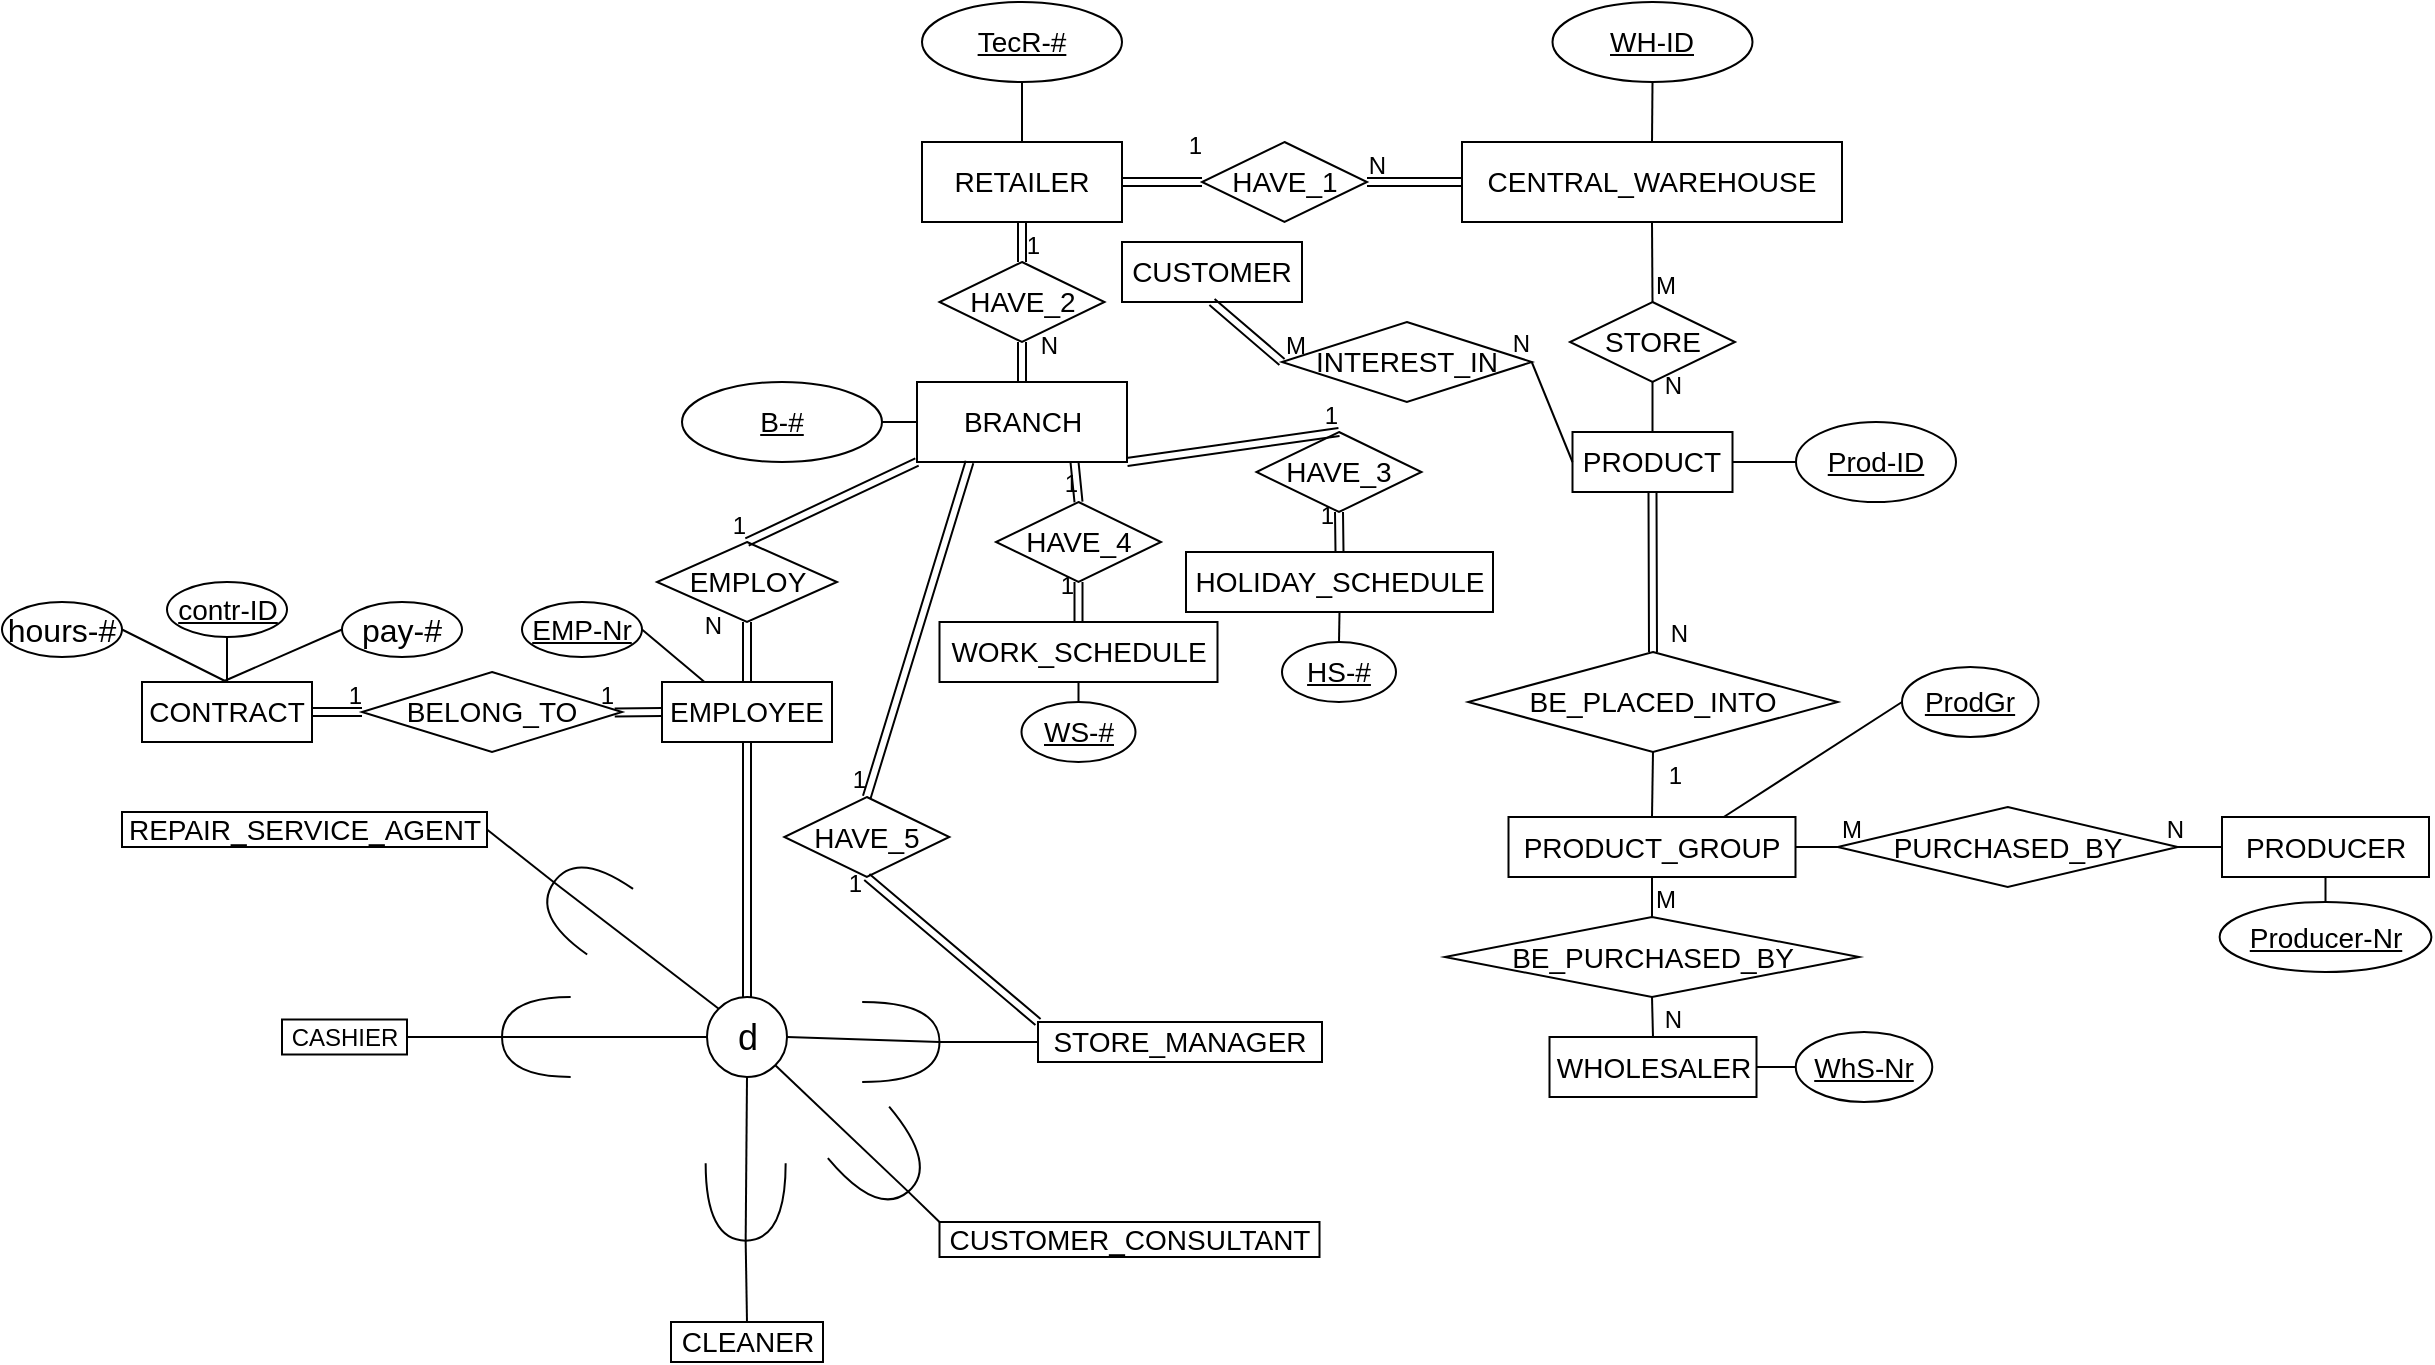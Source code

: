 <mxfile version="15.2.9" type="github">
  <diagram id="R2lEEEUBdFMjLlhIrx00" name="Page-1">
    <mxGraphModel dx="1527" dy="397" grid="1" gridSize="10" guides="1" tooltips="1" connect="1" arrows="1" fold="1" page="1" pageScale="1" pageWidth="850" pageHeight="1100" math="0" shadow="0" extFonts="Permanent Marker^https://fonts.googleapis.com/css?family=Permanent+Marker">
      <root>
        <mxCell id="0" />
        <mxCell id="1" parent="0" />
        <mxCell id="TMfExlqz-7Yg1qyMPJeV-1" value="&lt;font style=&quot;font-size: 14px&quot;&gt;RETAILER&lt;/font&gt;" style="whiteSpace=wrap;html=1;align=center;" vertex="1" parent="1">
          <mxGeometry x="140" y="90" width="100" height="40" as="geometry" />
        </mxCell>
        <mxCell id="TMfExlqz-7Yg1qyMPJeV-2" value="&lt;span style=&quot;font-size: 14px&quot;&gt;TecR-#&lt;/span&gt;" style="ellipse;whiteSpace=wrap;html=1;align=center;fontStyle=4;" vertex="1" parent="1">
          <mxGeometry x="140" y="20" width="100" height="40" as="geometry" />
        </mxCell>
        <mxCell id="TMfExlqz-7Yg1qyMPJeV-3" value="" style="endArrow=none;html=1;rounded=0;exitX=0.5;exitY=1;exitDx=0;exitDy=0;entryX=0.5;entryY=0;entryDx=0;entryDy=0;" edge="1" parent="1" source="TMfExlqz-7Yg1qyMPJeV-2" target="TMfExlqz-7Yg1qyMPJeV-1">
          <mxGeometry relative="1" as="geometry">
            <mxPoint x="155" y="290" as="sourcePoint" />
            <mxPoint x="315" y="290" as="targetPoint" />
          </mxGeometry>
        </mxCell>
        <mxCell id="TMfExlqz-7Yg1qyMPJeV-4" value="&lt;font style=&quot;font-size: 14px&quot;&gt;CENTRAL_WAREHOUSE&lt;/font&gt;" style="whiteSpace=wrap;html=1;align=center;" vertex="1" parent="1">
          <mxGeometry x="410" y="90" width="190" height="40" as="geometry" />
        </mxCell>
        <mxCell id="TMfExlqz-7Yg1qyMPJeV-5" value="&lt;span style=&quot;font-size: 14px&quot;&gt;WH-ID&lt;/span&gt;" style="ellipse;whiteSpace=wrap;html=1;align=center;fontStyle=4;" vertex="1" parent="1">
          <mxGeometry x="455.25" y="20" width="100" height="40" as="geometry" />
        </mxCell>
        <mxCell id="TMfExlqz-7Yg1qyMPJeV-6" value="" style="endArrow=none;html=1;rounded=0;exitX=0.5;exitY=1;exitDx=0;exitDy=0;entryX=0.5;entryY=0;entryDx=0;entryDy=0;" edge="1" parent="1" source="TMfExlqz-7Yg1qyMPJeV-5" target="TMfExlqz-7Yg1qyMPJeV-4">
          <mxGeometry relative="1" as="geometry">
            <mxPoint x="215.355" y="214.142" as="sourcePoint" />
            <mxPoint x="275" y="250" as="targetPoint" />
          </mxGeometry>
        </mxCell>
        <mxCell id="TMfExlqz-7Yg1qyMPJeV-7" value="&lt;font style=&quot;font-size: 14px&quot;&gt;BRANCH&lt;/font&gt;" style="whiteSpace=wrap;html=1;align=center;" vertex="1" parent="1">
          <mxGeometry x="137.5" y="210" width="105" height="40" as="geometry" />
        </mxCell>
        <mxCell id="TMfExlqz-7Yg1qyMPJeV-8" value="&lt;span style=&quot;font-size: 14px&quot;&gt;B-#&lt;/span&gt;" style="ellipse;whiteSpace=wrap;html=1;align=center;fontStyle=4;" vertex="1" parent="1">
          <mxGeometry x="20" y="210" width="100" height="40" as="geometry" />
        </mxCell>
        <mxCell id="TMfExlqz-7Yg1qyMPJeV-9" value="" style="endArrow=none;html=1;rounded=0;exitX=1;exitY=0.5;exitDx=0;exitDy=0;entryX=0;entryY=0.5;entryDx=0;entryDy=0;" edge="1" parent="1" source="TMfExlqz-7Yg1qyMPJeV-8" target="TMfExlqz-7Yg1qyMPJeV-7">
          <mxGeometry relative="1" as="geometry">
            <mxPoint x="-219.645" y="214.142" as="sourcePoint" />
            <mxPoint x="-160" y="250" as="targetPoint" />
          </mxGeometry>
        </mxCell>
        <mxCell id="TMfExlqz-7Yg1qyMPJeV-10" value="&lt;font style=&quot;font-size: 14px&quot;&gt;HAVE_2&lt;/font&gt;" style="shape=rhombus;perimeter=rhombusPerimeter;whiteSpace=wrap;html=1;align=center;" vertex="1" parent="1">
          <mxGeometry x="148.75" y="150" width="82.5" height="40" as="geometry" />
        </mxCell>
        <mxCell id="TMfExlqz-7Yg1qyMPJeV-11" value="&lt;font style=&quot;font-size: 14px&quot;&gt;HAVE_1&lt;/font&gt;" style="shape=rhombus;perimeter=rhombusPerimeter;whiteSpace=wrap;html=1;align=center;" vertex="1" parent="1">
          <mxGeometry x="280" y="90" width="82.5" height="40" as="geometry" />
        </mxCell>
        <mxCell id="TMfExlqz-7Yg1qyMPJeV-12" value="" style="shape=link;html=1;rounded=0;exitX=0.5;exitY=1;exitDx=0;exitDy=0;entryX=0.5;entryY=0;entryDx=0;entryDy=0;" edge="1" parent="1" source="TMfExlqz-7Yg1qyMPJeV-1" target="TMfExlqz-7Yg1qyMPJeV-10">
          <mxGeometry relative="1" as="geometry">
            <mxPoint x="300" y="360" as="sourcePoint" />
            <mxPoint x="460" y="360" as="targetPoint" />
          </mxGeometry>
        </mxCell>
        <mxCell id="TMfExlqz-7Yg1qyMPJeV-13" value="1" style="resizable=0;html=1;align=right;verticalAlign=bottom;" connectable="0" vertex="1" parent="TMfExlqz-7Yg1qyMPJeV-12">
          <mxGeometry x="1" relative="1" as="geometry">
            <mxPoint x="9" as="offset" />
          </mxGeometry>
        </mxCell>
        <mxCell id="TMfExlqz-7Yg1qyMPJeV-14" value="" style="shape=link;html=1;rounded=0;exitX=0.5;exitY=0;exitDx=0;exitDy=0;entryX=0.5;entryY=1;entryDx=0;entryDy=0;" edge="1" parent="1" source="TMfExlqz-7Yg1qyMPJeV-7" target="TMfExlqz-7Yg1qyMPJeV-10">
          <mxGeometry relative="1" as="geometry">
            <mxPoint x="300" y="360" as="sourcePoint" />
            <mxPoint x="460" y="360" as="targetPoint" />
          </mxGeometry>
        </mxCell>
        <mxCell id="TMfExlqz-7Yg1qyMPJeV-15" value="N" style="resizable=0;html=1;align=right;verticalAlign=bottom;" connectable="0" vertex="1" parent="TMfExlqz-7Yg1qyMPJeV-14">
          <mxGeometry x="1" relative="1" as="geometry">
            <mxPoint x="18" y="10" as="offset" />
          </mxGeometry>
        </mxCell>
        <mxCell id="TMfExlqz-7Yg1qyMPJeV-16" value="" style="shape=link;html=1;rounded=0;exitX=1;exitY=0.5;exitDx=0;exitDy=0;entryX=0;entryY=0.5;entryDx=0;entryDy=0;" edge="1" parent="1" source="TMfExlqz-7Yg1qyMPJeV-1" target="TMfExlqz-7Yg1qyMPJeV-11">
          <mxGeometry relative="1" as="geometry">
            <mxPoint x="200" y="140" as="sourcePoint" />
            <mxPoint x="162.5" y="180" as="targetPoint" />
          </mxGeometry>
        </mxCell>
        <mxCell id="TMfExlqz-7Yg1qyMPJeV-17" value="1" style="resizable=0;html=1;align=right;verticalAlign=bottom;" connectable="0" vertex="1" parent="TMfExlqz-7Yg1qyMPJeV-16">
          <mxGeometry x="1" relative="1" as="geometry">
            <mxPoint y="-10" as="offset" />
          </mxGeometry>
        </mxCell>
        <mxCell id="TMfExlqz-7Yg1qyMPJeV-18" value="" style="shape=link;html=1;rounded=0;exitX=0;exitY=0.5;exitDx=0;exitDy=0;entryX=1;entryY=0.5;entryDx=0;entryDy=0;" edge="1" parent="1" source="TMfExlqz-7Yg1qyMPJeV-4" target="TMfExlqz-7Yg1qyMPJeV-11">
          <mxGeometry relative="1" as="geometry">
            <mxPoint x="55" y="230" as="sourcePoint" />
            <mxPoint x="80" y="180" as="targetPoint" />
          </mxGeometry>
        </mxCell>
        <mxCell id="TMfExlqz-7Yg1qyMPJeV-19" value="N" style="resizable=0;html=1;align=right;verticalAlign=bottom;" connectable="0" vertex="1" parent="TMfExlqz-7Yg1qyMPJeV-18">
          <mxGeometry x="1" relative="1" as="geometry">
            <mxPoint x="10" as="offset" />
          </mxGeometry>
        </mxCell>
        <mxCell id="TMfExlqz-7Yg1qyMPJeV-20" value="&lt;font style=&quot;font-size: 14px&quot;&gt;PRODUCT&lt;/font&gt;" style="whiteSpace=wrap;html=1;align=center;" vertex="1" parent="1">
          <mxGeometry x="465.25" y="235" width="80" height="30" as="geometry" />
        </mxCell>
        <mxCell id="TMfExlqz-7Yg1qyMPJeV-23" value="&lt;font style=&quot;font-size: 14px&quot;&gt;STORE&lt;/font&gt;" style="shape=rhombus;perimeter=rhombusPerimeter;whiteSpace=wrap;html=1;align=center;" vertex="1" parent="1">
          <mxGeometry x="464" y="170" width="82.5" height="40" as="geometry" />
        </mxCell>
        <mxCell id="TMfExlqz-7Yg1qyMPJeV-24" value="" style="endArrow=none;html=1;rounded=0;entryX=0.5;entryY=1;entryDx=0;entryDy=0;exitX=0.5;exitY=0;exitDx=0;exitDy=0;" edge="1" parent="1" source="TMfExlqz-7Yg1qyMPJeV-23" target="TMfExlqz-7Yg1qyMPJeV-4">
          <mxGeometry relative="1" as="geometry">
            <mxPoint x="350" y="220" as="sourcePoint" />
            <mxPoint x="510" y="220" as="targetPoint" />
          </mxGeometry>
        </mxCell>
        <mxCell id="TMfExlqz-7Yg1qyMPJeV-25" value="M" style="resizable=0;html=1;align=left;verticalAlign=bottom;" connectable="0" vertex="1" parent="TMfExlqz-7Yg1qyMPJeV-24">
          <mxGeometry x="-1" relative="1" as="geometry" />
        </mxCell>
        <mxCell id="TMfExlqz-7Yg1qyMPJeV-27" value="" style="endArrow=none;html=1;rounded=0;entryX=0.5;entryY=1;entryDx=0;entryDy=0;exitX=0.5;exitY=0;exitDx=0;exitDy=0;" edge="1" parent="1" source="TMfExlqz-7Yg1qyMPJeV-20" target="TMfExlqz-7Yg1qyMPJeV-23">
          <mxGeometry relative="1" as="geometry">
            <mxPoint x="350" y="245" as="sourcePoint" />
            <mxPoint x="510" y="245" as="targetPoint" />
          </mxGeometry>
        </mxCell>
        <mxCell id="TMfExlqz-7Yg1qyMPJeV-28" value="N" style="resizable=0;html=1;align=right;verticalAlign=bottom;" connectable="0" vertex="1" parent="TMfExlqz-7Yg1qyMPJeV-27">
          <mxGeometry x="1" relative="1" as="geometry">
            <mxPoint x="15" y="10" as="offset" />
          </mxGeometry>
        </mxCell>
        <mxCell id="TMfExlqz-7Yg1qyMPJeV-29" value="&lt;span style=&quot;font-size: 14px&quot;&gt;Prod-ID&lt;/span&gt;" style="ellipse;whiteSpace=wrap;html=1;align=center;fontStyle=4;" vertex="1" parent="1">
          <mxGeometry x="577" y="230" width="80" height="40" as="geometry" />
        </mxCell>
        <mxCell id="TMfExlqz-7Yg1qyMPJeV-30" value="" style="endArrow=none;html=1;rounded=0;exitX=0;exitY=0.5;exitDx=0;exitDy=0;entryX=1;entryY=0.5;entryDx=0;entryDy=0;" edge="1" parent="1" source="TMfExlqz-7Yg1qyMPJeV-29" target="TMfExlqz-7Yg1qyMPJeV-20">
          <mxGeometry relative="1" as="geometry">
            <mxPoint x="330.105" y="419.142" as="sourcePoint" />
            <mxPoint x="619.75" y="295" as="targetPoint" />
          </mxGeometry>
        </mxCell>
        <mxCell id="TMfExlqz-7Yg1qyMPJeV-31" value="&lt;font style=&quot;font-size: 14px&quot;&gt;BE_PLACED_INTO&lt;/font&gt;" style="shape=rhombus;perimeter=rhombusPerimeter;whiteSpace=wrap;html=1;align=center;" vertex="1" parent="1">
          <mxGeometry x="413.12" y="345" width="184.75" height="50" as="geometry" />
        </mxCell>
        <mxCell id="TMfExlqz-7Yg1qyMPJeV-32" value="&lt;font style=&quot;font-size: 14px&quot;&gt;PRODUCT_GROUP&lt;/font&gt;" style="whiteSpace=wrap;html=1;align=center;" vertex="1" parent="1">
          <mxGeometry x="433.25" y="427.5" width="143.5" height="30" as="geometry" />
        </mxCell>
        <mxCell id="TMfExlqz-7Yg1qyMPJeV-34" value="&lt;span style=&quot;font-size: 14px&quot;&gt;ProdGr&lt;/span&gt;" style="ellipse;whiteSpace=wrap;html=1;align=center;fontStyle=4;" vertex="1" parent="1">
          <mxGeometry x="630" y="352.5" width="68.25" height="35" as="geometry" />
        </mxCell>
        <mxCell id="TMfExlqz-7Yg1qyMPJeV-35" value="" style="endArrow=none;html=1;rounded=0;exitX=0;exitY=0.5;exitDx=0;exitDy=0;entryX=0.75;entryY=0;entryDx=0;entryDy=0;" edge="1" parent="1" source="TMfExlqz-7Yg1qyMPJeV-34" target="TMfExlqz-7Yg1qyMPJeV-32">
          <mxGeometry relative="1" as="geometry">
            <mxPoint x="355.855" y="611.642" as="sourcePoint" />
            <mxPoint x="571" y="442.5" as="targetPoint" />
          </mxGeometry>
        </mxCell>
        <mxCell id="TMfExlqz-7Yg1qyMPJeV-38" value="" style="shape=link;html=1;rounded=0;exitX=0.5;exitY=1;exitDx=0;exitDy=0;entryX=0.5;entryY=0;entryDx=0;entryDy=0;" edge="1" parent="1" source="TMfExlqz-7Yg1qyMPJeV-20" target="TMfExlqz-7Yg1qyMPJeV-31">
          <mxGeometry relative="1" as="geometry">
            <mxPoint x="200" y="220" as="sourcePoint" />
            <mxPoint x="200" y="200" as="targetPoint" />
          </mxGeometry>
        </mxCell>
        <mxCell id="TMfExlqz-7Yg1qyMPJeV-39" value="N" style="resizable=0;html=1;align=right;verticalAlign=bottom;" connectable="0" vertex="1" parent="TMfExlqz-7Yg1qyMPJeV-38">
          <mxGeometry x="1" relative="1" as="geometry">
            <mxPoint x="18" as="offset" />
          </mxGeometry>
        </mxCell>
        <mxCell id="TMfExlqz-7Yg1qyMPJeV-40" value="" style="endArrow=none;html=1;rounded=0;exitX=0.5;exitY=0;exitDx=0;exitDy=0;entryX=0.5;entryY=1;entryDx=0;entryDy=0;" edge="1" parent="1" source="TMfExlqz-7Yg1qyMPJeV-32" target="TMfExlqz-7Yg1qyMPJeV-31">
          <mxGeometry relative="1" as="geometry">
            <mxPoint x="344" y="327.5" as="sourcePoint" />
            <mxPoint x="504.0" y="327.5" as="targetPoint" />
          </mxGeometry>
        </mxCell>
        <mxCell id="TMfExlqz-7Yg1qyMPJeV-41" value="1" style="resizable=0;html=1;align=right;verticalAlign=bottom;" connectable="0" vertex="1" parent="TMfExlqz-7Yg1qyMPJeV-40">
          <mxGeometry x="1" relative="1" as="geometry">
            <mxPoint x="15" y="20" as="offset" />
          </mxGeometry>
        </mxCell>
        <mxCell id="TMfExlqz-7Yg1qyMPJeV-42" value="&lt;span style=&quot;font-size: 14px&quot;&gt;WHOLESALER&lt;/span&gt;" style="whiteSpace=wrap;html=1;align=center;" vertex="1" parent="1">
          <mxGeometry x="453.75" y="537.5" width="103.5" height="30" as="geometry" />
        </mxCell>
        <mxCell id="TMfExlqz-7Yg1qyMPJeV-43" value="&lt;span style=&quot;font-size: 14px&quot;&gt;PRODUCER&lt;/span&gt;" style="whiteSpace=wrap;html=1;align=center;" vertex="1" parent="1">
          <mxGeometry x="790" y="427.5" width="103.5" height="30" as="geometry" />
        </mxCell>
        <mxCell id="TMfExlqz-7Yg1qyMPJeV-45" value="&lt;font style=&quot;font-size: 14px&quot;&gt;BE_PURCHASED_BY&lt;/font&gt;" style="shape=rhombus;perimeter=rhombusPerimeter;whiteSpace=wrap;html=1;align=center;" vertex="1" parent="1">
          <mxGeometry x="401.5" y="477.5" width="207" height="40" as="geometry" />
        </mxCell>
        <mxCell id="TMfExlqz-7Yg1qyMPJeV-46" value="" style="endArrow=none;html=1;rounded=0;entryX=0.5;entryY=1;entryDx=0;entryDy=0;exitX=0.5;exitY=0;exitDx=0;exitDy=0;" edge="1" parent="1" source="TMfExlqz-7Yg1qyMPJeV-45" target="TMfExlqz-7Yg1qyMPJeV-32">
          <mxGeometry relative="1" as="geometry">
            <mxPoint x="499.5" y="477.5" as="sourcePoint" />
            <mxPoint x="604" y="467.5" as="targetPoint" />
          </mxGeometry>
        </mxCell>
        <mxCell id="TMfExlqz-7Yg1qyMPJeV-47" value="M" style="resizable=0;html=1;align=left;verticalAlign=bottom;" connectable="0" vertex="1" parent="TMfExlqz-7Yg1qyMPJeV-46">
          <mxGeometry x="-1" relative="1" as="geometry" />
        </mxCell>
        <mxCell id="TMfExlqz-7Yg1qyMPJeV-48" value="" style="endArrow=none;html=1;rounded=0;entryX=0.5;entryY=1;entryDx=0;entryDy=0;exitX=0.5;exitY=0;exitDx=0;exitDy=0;" edge="1" parent="1" source="TMfExlqz-7Yg1qyMPJeV-42" target="TMfExlqz-7Yg1qyMPJeV-45">
          <mxGeometry relative="1" as="geometry">
            <mxPoint x="604.25" y="547.5" as="sourcePoint" />
            <mxPoint x="499.5" y="517.5" as="targetPoint" />
          </mxGeometry>
        </mxCell>
        <mxCell id="TMfExlqz-7Yg1qyMPJeV-49" value="N" style="resizable=0;html=1;align=right;verticalAlign=bottom;" connectable="0" vertex="1" parent="TMfExlqz-7Yg1qyMPJeV-48">
          <mxGeometry x="1" relative="1" as="geometry">
            <mxPoint x="15" y="20" as="offset" />
          </mxGeometry>
        </mxCell>
        <mxCell id="TMfExlqz-7Yg1qyMPJeV-50" value="" style="endArrow=none;html=1;rounded=0;entryX=1;entryY=0.5;entryDx=0;entryDy=0;exitX=0;exitY=0.5;exitDx=0;exitDy=0;" edge="1" parent="1" source="TMfExlqz-7Yg1qyMPJeV-131" target="TMfExlqz-7Yg1qyMPJeV-32">
          <mxGeometry relative="1" as="geometry">
            <mxPoint x="884.69" y="457.5" as="sourcePoint" />
            <mxPoint x="905.62" y="352.5" as="targetPoint" />
          </mxGeometry>
        </mxCell>
        <mxCell id="TMfExlqz-7Yg1qyMPJeV-51" value="M" style="resizable=0;html=1;align=left;verticalAlign=bottom;" connectable="0" vertex="1" parent="TMfExlqz-7Yg1qyMPJeV-50">
          <mxGeometry x="-1" relative="1" as="geometry" />
        </mxCell>
        <mxCell id="TMfExlqz-7Yg1qyMPJeV-52" value="" style="endArrow=none;html=1;rounded=0;entryX=1;entryY=0.5;entryDx=0;entryDy=0;exitX=0;exitY=0.5;exitDx=0;exitDy=0;" edge="1" parent="1" source="TMfExlqz-7Yg1qyMPJeV-43" target="TMfExlqz-7Yg1qyMPJeV-131">
          <mxGeometry relative="1" as="geometry">
            <mxPoint x="953.94" y="445" as="sourcePoint" />
            <mxPoint x="924.69" y="445" as="targetPoint" />
          </mxGeometry>
        </mxCell>
        <mxCell id="TMfExlqz-7Yg1qyMPJeV-53" value="N" style="resizable=0;html=1;align=right;verticalAlign=bottom;" connectable="0" vertex="1" parent="TMfExlqz-7Yg1qyMPJeV-52">
          <mxGeometry x="1" relative="1" as="geometry">
            <mxPoint x="3" as="offset" />
          </mxGeometry>
        </mxCell>
        <mxCell id="TMfExlqz-7Yg1qyMPJeV-54" value="&lt;span style=&quot;font-size: 14px&quot;&gt;WhS-Nr&lt;/span&gt;" style="ellipse;whiteSpace=wrap;html=1;align=center;fontStyle=4;" vertex="1" parent="1">
          <mxGeometry x="576.88" y="535" width="68.25" height="35" as="geometry" />
        </mxCell>
        <mxCell id="TMfExlqz-7Yg1qyMPJeV-55" value="" style="endArrow=none;html=1;rounded=0;exitX=0;exitY=0.5;exitDx=0;exitDy=0;entryX=1;entryY=0.5;entryDx=0;entryDy=0;" edge="1" parent="1" source="TMfExlqz-7Yg1qyMPJeV-54" target="TMfExlqz-7Yg1qyMPJeV-42">
          <mxGeometry relative="1" as="geometry">
            <mxPoint x="349.855" y="724.142" as="sourcePoint" />
            <mxPoint x="565.13" y="555" as="targetPoint" />
          </mxGeometry>
        </mxCell>
        <mxCell id="TMfExlqz-7Yg1qyMPJeV-56" value="&lt;span style=&quot;font-size: 14px&quot;&gt;Producer-Nr&lt;/span&gt;" style="ellipse;whiteSpace=wrap;html=1;align=center;fontStyle=4;" vertex="1" parent="1">
          <mxGeometry x="788.82" y="470" width="105.87" height="35" as="geometry" />
        </mxCell>
        <mxCell id="TMfExlqz-7Yg1qyMPJeV-57" value="" style="endArrow=none;html=1;rounded=0;exitX=0.5;exitY=0;exitDx=0;exitDy=0;entryX=0.5;entryY=1;entryDx=0;entryDy=0;" edge="1" parent="1" source="TMfExlqz-7Yg1qyMPJeV-56" target="TMfExlqz-7Yg1qyMPJeV-43">
          <mxGeometry relative="1" as="geometry">
            <mxPoint x="563.545" y="684.142" as="sourcePoint" />
            <mxPoint x="778.82" y="515" as="targetPoint" />
          </mxGeometry>
        </mxCell>
        <mxCell id="TMfExlqz-7Yg1qyMPJeV-58" value="&lt;font style=&quot;font-size: 14px&quot;&gt;CUSTOMER&lt;/font&gt;" style="whiteSpace=wrap;html=1;align=center;" vertex="1" parent="1">
          <mxGeometry x="240" y="140" width="90" height="30" as="geometry" />
        </mxCell>
        <mxCell id="TMfExlqz-7Yg1qyMPJeV-59" value="&lt;font style=&quot;font-size: 14px&quot;&gt;INTEREST_IN&lt;/font&gt;" style="shape=rhombus;perimeter=rhombusPerimeter;whiteSpace=wrap;html=1;align=center;" vertex="1" parent="1">
          <mxGeometry x="320" y="180" width="124.87" height="40" as="geometry" />
        </mxCell>
        <mxCell id="TMfExlqz-7Yg1qyMPJeV-60" value="" style="shape=link;html=1;rounded=0;entryX=0.5;entryY=1;entryDx=0;entryDy=0;exitX=0;exitY=0.5;exitDx=0;exitDy=0;" edge="1" parent="1" source="TMfExlqz-7Yg1qyMPJeV-59" target="TMfExlqz-7Yg1qyMPJeV-58">
          <mxGeometry relative="1" as="geometry">
            <mxPoint x="310" y="335" as="sourcePoint" />
            <mxPoint x="470" y="335" as="targetPoint" />
          </mxGeometry>
        </mxCell>
        <mxCell id="TMfExlqz-7Yg1qyMPJeV-61" value="M" style="resizable=0;html=1;align=left;verticalAlign=bottom;" connectable="0" vertex="1" parent="TMfExlqz-7Yg1qyMPJeV-60">
          <mxGeometry x="-1" relative="1" as="geometry" />
        </mxCell>
        <mxCell id="TMfExlqz-7Yg1qyMPJeV-63" value="" style="endArrow=none;html=1;rounded=0;entryX=1;entryY=0.5;entryDx=0;entryDy=0;exitX=0;exitY=0.5;exitDx=0;exitDy=0;" edge="1" parent="1" source="TMfExlqz-7Yg1qyMPJeV-20" target="TMfExlqz-7Yg1qyMPJeV-59">
          <mxGeometry relative="1" as="geometry">
            <mxPoint x="490" y="255" as="sourcePoint" />
            <mxPoint x="650" y="255" as="targetPoint" />
          </mxGeometry>
        </mxCell>
        <mxCell id="TMfExlqz-7Yg1qyMPJeV-64" value="N" style="resizable=0;html=1;align=right;verticalAlign=bottom;" connectable="0" vertex="1" parent="TMfExlqz-7Yg1qyMPJeV-63">
          <mxGeometry x="1" relative="1" as="geometry" />
        </mxCell>
        <mxCell id="TMfExlqz-7Yg1qyMPJeV-65" value="&lt;font style=&quot;font-size: 14px&quot;&gt;EMPLOY&lt;/font&gt;" style="shape=rhombus;perimeter=rhombusPerimeter;whiteSpace=wrap;html=1;align=center;" vertex="1" parent="1">
          <mxGeometry x="7.5" y="290" width="90" height="40" as="geometry" />
        </mxCell>
        <mxCell id="TMfExlqz-7Yg1qyMPJeV-66" value="&lt;font style=&quot;font-size: 14px&quot;&gt;EMPLOYEE&lt;/font&gt;" style="whiteSpace=wrap;html=1;align=center;" vertex="1" parent="1">
          <mxGeometry x="10" y="360" width="85" height="30" as="geometry" />
        </mxCell>
        <mxCell id="TMfExlqz-7Yg1qyMPJeV-67" value="" style="shape=link;html=1;rounded=0;exitX=0;exitY=1;exitDx=0;exitDy=0;entryX=0.5;entryY=0;entryDx=0;entryDy=0;" edge="1" parent="1" source="TMfExlqz-7Yg1qyMPJeV-7" target="TMfExlqz-7Yg1qyMPJeV-65">
          <mxGeometry relative="1" as="geometry">
            <mxPoint x="160" y="290" as="sourcePoint" />
            <mxPoint x="320" y="290" as="targetPoint" />
          </mxGeometry>
        </mxCell>
        <mxCell id="TMfExlqz-7Yg1qyMPJeV-68" value="1" style="resizable=0;html=1;align=right;verticalAlign=bottom;" connectable="0" vertex="1" parent="TMfExlqz-7Yg1qyMPJeV-67">
          <mxGeometry x="1" relative="1" as="geometry" />
        </mxCell>
        <mxCell id="TMfExlqz-7Yg1qyMPJeV-69" value="" style="shape=link;html=1;rounded=0;exitX=0.5;exitY=0;exitDx=0;exitDy=0;entryX=0.5;entryY=1;entryDx=0;entryDy=0;" edge="1" parent="1" source="TMfExlqz-7Yg1qyMPJeV-66" target="TMfExlqz-7Yg1qyMPJeV-65">
          <mxGeometry relative="1" as="geometry">
            <mxPoint x="120" y="320" as="sourcePoint" />
            <mxPoint x="280" y="320" as="targetPoint" />
          </mxGeometry>
        </mxCell>
        <mxCell id="TMfExlqz-7Yg1qyMPJeV-70" value="N" style="resizable=0;html=1;align=right;verticalAlign=bottom;" connectable="0" vertex="1" parent="TMfExlqz-7Yg1qyMPJeV-69">
          <mxGeometry x="1" relative="1" as="geometry">
            <mxPoint x="-12" y="10" as="offset" />
          </mxGeometry>
        </mxCell>
        <mxCell id="TMfExlqz-7Yg1qyMPJeV-71" value="&lt;span style=&quot;font-size: 14px&quot;&gt;EMP-Nr&lt;/span&gt;" style="ellipse;whiteSpace=wrap;html=1;align=center;fontStyle=4;" vertex="1" parent="1">
          <mxGeometry x="-60" y="320" width="60" height="27.5" as="geometry" />
        </mxCell>
        <mxCell id="TMfExlqz-7Yg1qyMPJeV-72" value="" style="endArrow=none;html=1;rounded=0;exitX=1;exitY=0.5;exitDx=0;exitDy=0;entryX=0.25;entryY=0;entryDx=0;entryDy=0;" edge="1" parent="1" source="TMfExlqz-7Yg1qyMPJeV-71" target="TMfExlqz-7Yg1qyMPJeV-66">
          <mxGeometry relative="1" as="geometry">
            <mxPoint x="-359.645" y="354.142" as="sourcePoint" />
            <mxPoint x="-2.5" y="370" as="targetPoint" />
          </mxGeometry>
        </mxCell>
        <mxCell id="TMfExlqz-7Yg1qyMPJeV-73" value="&lt;span style=&quot;font-size: 14px&quot;&gt;BELONG_TO&lt;/span&gt;" style="shape=rhombus;perimeter=rhombusPerimeter;whiteSpace=wrap;html=1;align=center;" vertex="1" parent="1">
          <mxGeometry x="-140" y="355" width="130" height="40" as="geometry" />
        </mxCell>
        <mxCell id="TMfExlqz-7Yg1qyMPJeV-74" value="" style="shape=link;html=1;rounded=0;exitX=0;exitY=0.5;exitDx=0;exitDy=0;entryX=0.972;entryY=0.507;entryDx=0;entryDy=0;entryPerimeter=0;" edge="1" parent="1" source="TMfExlqz-7Yg1qyMPJeV-66" target="TMfExlqz-7Yg1qyMPJeV-73">
          <mxGeometry relative="1" as="geometry">
            <mxPoint x="-20" y="420" as="sourcePoint" />
            <mxPoint x="140" y="420" as="targetPoint" />
          </mxGeometry>
        </mxCell>
        <mxCell id="TMfExlqz-7Yg1qyMPJeV-75" value="1" style="resizable=0;html=1;align=right;verticalAlign=bottom;" connectable="0" vertex="1" parent="TMfExlqz-7Yg1qyMPJeV-74">
          <mxGeometry x="1" relative="1" as="geometry" />
        </mxCell>
        <mxCell id="TMfExlqz-7Yg1qyMPJeV-76" value="&lt;font style=&quot;font-size: 14px&quot;&gt;CONTRACT&lt;/font&gt;" style="whiteSpace=wrap;html=1;align=center;" vertex="1" parent="1">
          <mxGeometry x="-250" y="360" width="85" height="30" as="geometry" />
        </mxCell>
        <mxCell id="TMfExlqz-7Yg1qyMPJeV-78" value="" style="shape=link;html=1;rounded=0;exitX=1;exitY=0.5;exitDx=0;exitDy=0;entryX=0;entryY=0.5;entryDx=0;entryDy=0;" edge="1" parent="1" source="TMfExlqz-7Yg1qyMPJeV-76" target="TMfExlqz-7Yg1qyMPJeV-73">
          <mxGeometry relative="1" as="geometry">
            <mxPoint x="20" y="385" as="sourcePoint" />
            <mxPoint x="-3.64" y="385.28" as="targetPoint" />
          </mxGeometry>
        </mxCell>
        <mxCell id="TMfExlqz-7Yg1qyMPJeV-79" value="1" style="resizable=0;html=1;align=right;verticalAlign=bottom;" connectable="0" vertex="1" parent="TMfExlqz-7Yg1qyMPJeV-78">
          <mxGeometry x="1" relative="1" as="geometry" />
        </mxCell>
        <mxCell id="TMfExlqz-7Yg1qyMPJeV-80" value="&lt;span style=&quot;font-size: 14px&quot;&gt;contr-ID&lt;/span&gt;" style="ellipse;whiteSpace=wrap;html=1;align=center;fontStyle=4;" vertex="1" parent="1">
          <mxGeometry x="-237.5" y="310" width="60" height="27.5" as="geometry" />
        </mxCell>
        <mxCell id="TMfExlqz-7Yg1qyMPJeV-81" value="" style="endArrow=none;html=1;rounded=0;exitX=0.5;exitY=1;exitDx=0;exitDy=0;entryX=0.5;entryY=0;entryDx=0;entryDy=0;" edge="1" parent="1" source="TMfExlqz-7Yg1qyMPJeV-80" target="TMfExlqz-7Yg1qyMPJeV-76">
          <mxGeometry relative="1" as="geometry">
            <mxPoint x="-619.645" y="344.142" as="sourcePoint" />
            <mxPoint x="-228.75" y="350" as="targetPoint" />
          </mxGeometry>
        </mxCell>
        <mxCell id="TMfExlqz-7Yg1qyMPJeV-83" value="" style="endArrow=none;html=1;rounded=0;entryX=0.5;entryY=0;entryDx=0;entryDy=0;exitX=1;exitY=0.5;exitDx=0;exitDy=0;" edge="1" parent="1" source="TMfExlqz-7Yg1qyMPJeV-84" target="TMfExlqz-7Yg1qyMPJeV-76">
          <mxGeometry relative="1" as="geometry">
            <mxPoint x="-250" y="330" as="sourcePoint" />
            <mxPoint x="-267.5" y="355" as="targetPoint" />
          </mxGeometry>
        </mxCell>
        <mxCell id="TMfExlqz-7Yg1qyMPJeV-84" value="&lt;font size=&quot;3&quot;&gt;hours-#&lt;/font&gt;" style="ellipse;whiteSpace=wrap;html=1;align=center;" vertex="1" parent="1">
          <mxGeometry x="-320" y="320" width="60" height="27.5" as="geometry" />
        </mxCell>
        <mxCell id="TMfExlqz-7Yg1qyMPJeV-85" value="" style="endArrow=none;html=1;rounded=0;exitX=0;exitY=0.5;exitDx=0;exitDy=0;" edge="1" parent="1" source="TMfExlqz-7Yg1qyMPJeV-86">
          <mxGeometry relative="1" as="geometry">
            <mxPoint x="-137.5" y="332.5" as="sourcePoint" />
            <mxPoint x="-210" y="360" as="targetPoint" />
          </mxGeometry>
        </mxCell>
        <mxCell id="TMfExlqz-7Yg1qyMPJeV-86" value="&lt;font size=&quot;3&quot;&gt;pay-#&lt;/font&gt;" style="ellipse;whiteSpace=wrap;html=1;align=center;" vertex="1" parent="1">
          <mxGeometry x="-150" y="320" width="60" height="27.5" as="geometry" />
        </mxCell>
        <mxCell id="TMfExlqz-7Yg1qyMPJeV-87" value="&lt;font style=&quot;font-size: 14px&quot;&gt;HAVE_3&lt;/font&gt;" style="shape=rhombus;perimeter=rhombusPerimeter;whiteSpace=wrap;html=1;align=center;" vertex="1" parent="1">
          <mxGeometry x="307.25" y="235" width="82.5" height="40" as="geometry" />
        </mxCell>
        <mxCell id="TMfExlqz-7Yg1qyMPJeV-88" value="&lt;font style=&quot;font-size: 14px&quot;&gt;HAVE_4&lt;/font&gt;" style="shape=rhombus;perimeter=rhombusPerimeter;whiteSpace=wrap;html=1;align=center;" vertex="1" parent="1">
          <mxGeometry x="177" y="270" width="82.5" height="40" as="geometry" />
        </mxCell>
        <mxCell id="TMfExlqz-7Yg1qyMPJeV-90" value="&lt;font style=&quot;font-size: 14px&quot;&gt;WORK_SCHEDULE&lt;/font&gt;" style="whiteSpace=wrap;html=1;align=center;" vertex="1" parent="1">
          <mxGeometry x="148.75" y="330" width="139" height="30" as="geometry" />
        </mxCell>
        <mxCell id="TMfExlqz-7Yg1qyMPJeV-91" value="&lt;font style=&quot;font-size: 14px&quot;&gt;HOLIDAY_SCHEDULE&lt;/font&gt;" style="whiteSpace=wrap;html=1;align=center;" vertex="1" parent="1">
          <mxGeometry x="272" y="295" width="153.5" height="30" as="geometry" />
        </mxCell>
        <mxCell id="TMfExlqz-7Yg1qyMPJeV-92" value="" style="shape=link;html=1;rounded=0;exitX=0.75;exitY=1;exitDx=0;exitDy=0;entryX=0.5;entryY=0;entryDx=0;entryDy=0;" edge="1" parent="1" source="TMfExlqz-7Yg1qyMPJeV-7" target="TMfExlqz-7Yg1qyMPJeV-88">
          <mxGeometry relative="1" as="geometry">
            <mxPoint x="200" y="260" as="sourcePoint" />
            <mxPoint x="62.5" y="300" as="targetPoint" />
          </mxGeometry>
        </mxCell>
        <mxCell id="TMfExlqz-7Yg1qyMPJeV-93" value="1" style="resizable=0;html=1;align=right;verticalAlign=bottom;" connectable="0" vertex="1" parent="TMfExlqz-7Yg1qyMPJeV-92">
          <mxGeometry x="1" relative="1" as="geometry" />
        </mxCell>
        <mxCell id="TMfExlqz-7Yg1qyMPJeV-94" value="" style="shape=link;html=1;rounded=0;exitX=1;exitY=1;exitDx=0;exitDy=0;entryX=0.5;entryY=0;entryDx=0;entryDy=0;" edge="1" parent="1" source="TMfExlqz-7Yg1qyMPJeV-7" target="TMfExlqz-7Yg1qyMPJeV-87">
          <mxGeometry relative="1" as="geometry">
            <mxPoint x="226.25" y="260" as="sourcePoint" />
            <mxPoint x="183" y="280" as="targetPoint" />
          </mxGeometry>
        </mxCell>
        <mxCell id="TMfExlqz-7Yg1qyMPJeV-95" value="1" style="resizable=0;html=1;align=right;verticalAlign=bottom;" connectable="0" vertex="1" parent="TMfExlqz-7Yg1qyMPJeV-94">
          <mxGeometry x="1" relative="1" as="geometry" />
        </mxCell>
        <mxCell id="TMfExlqz-7Yg1qyMPJeV-96" value="" style="shape=link;html=1;rounded=0;exitX=0.5;exitY=0;exitDx=0;exitDy=0;entryX=0.5;entryY=1;entryDx=0;entryDy=0;" edge="1" parent="1" source="TMfExlqz-7Yg1qyMPJeV-90" target="TMfExlqz-7Yg1qyMPJeV-88">
          <mxGeometry relative="1" as="geometry">
            <mxPoint x="252.5" y="260" as="sourcePoint" />
            <mxPoint x="337.25" y="280" as="targetPoint" />
          </mxGeometry>
        </mxCell>
        <mxCell id="TMfExlqz-7Yg1qyMPJeV-97" value="1" style="resizable=0;html=1;align=right;verticalAlign=bottom;" connectable="0" vertex="1" parent="TMfExlqz-7Yg1qyMPJeV-96">
          <mxGeometry x="1" relative="1" as="geometry">
            <mxPoint x="-2" y="10" as="offset" />
          </mxGeometry>
        </mxCell>
        <mxCell id="TMfExlqz-7Yg1qyMPJeV-98" value="" style="shape=link;html=1;rounded=0;exitX=0.5;exitY=0;exitDx=0;exitDy=0;entryX=0.5;entryY=1;entryDx=0;entryDy=0;" edge="1" parent="1" source="TMfExlqz-7Yg1qyMPJeV-91" target="TMfExlqz-7Yg1qyMPJeV-87">
          <mxGeometry relative="1" as="geometry">
            <mxPoint x="183" y="340" as="sourcePoint" />
            <mxPoint x="183" y="320" as="targetPoint" />
          </mxGeometry>
        </mxCell>
        <mxCell id="TMfExlqz-7Yg1qyMPJeV-99" value="1" style="resizable=0;html=1;align=right;verticalAlign=bottom;" connectable="0" vertex="1" parent="TMfExlqz-7Yg1qyMPJeV-98">
          <mxGeometry x="1" relative="1" as="geometry">
            <mxPoint x="-2" y="10" as="offset" />
          </mxGeometry>
        </mxCell>
        <mxCell id="TMfExlqz-7Yg1qyMPJeV-100" value="&lt;span style=&quot;font-size: 14px&quot;&gt;WS-#&lt;/span&gt;" style="ellipse;whiteSpace=wrap;html=1;align=center;fontStyle=4;" vertex="1" parent="1">
          <mxGeometry x="189.75" y="370" width="57" height="30" as="geometry" />
        </mxCell>
        <mxCell id="TMfExlqz-7Yg1qyMPJeV-101" value="" style="endArrow=none;html=1;rounded=0;exitX=0.5;exitY=0;exitDx=0;exitDy=0;entryX=0.5;entryY=1;entryDx=0;entryDy=0;" edge="1" parent="1" source="TMfExlqz-7Yg1qyMPJeV-100" target="TMfExlqz-7Yg1qyMPJeV-90">
          <mxGeometry relative="1" as="geometry">
            <mxPoint x="138" y="650" as="sourcePoint" />
            <mxPoint x="164.75" y="370" as="targetPoint" />
          </mxGeometry>
        </mxCell>
        <mxCell id="TMfExlqz-7Yg1qyMPJeV-102" value="&lt;span style=&quot;font-size: 14px&quot;&gt;HS-#&lt;/span&gt;" style="ellipse;whiteSpace=wrap;html=1;align=center;fontStyle=4;" vertex="1" parent="1">
          <mxGeometry x="320" y="340" width="57" height="30" as="geometry" />
        </mxCell>
        <mxCell id="TMfExlqz-7Yg1qyMPJeV-103" value="" style="endArrow=none;html=1;rounded=0;exitX=0.5;exitY=0;exitDx=0;exitDy=0;entryX=0.5;entryY=1;entryDx=0;entryDy=0;" edge="1" parent="1" source="TMfExlqz-7Yg1qyMPJeV-102" target="TMfExlqz-7Yg1qyMPJeV-91">
          <mxGeometry relative="1" as="geometry">
            <mxPoint x="292.25" y="655" as="sourcePoint" />
            <mxPoint x="327.25" y="365" as="targetPoint" />
          </mxGeometry>
        </mxCell>
        <mxCell id="TMfExlqz-7Yg1qyMPJeV-104" value="CASHIER" style="whiteSpace=wrap;html=1;align=center;" vertex="1" parent="1">
          <mxGeometry x="-180" y="528.75" width="62.5" height="17.5" as="geometry" />
        </mxCell>
        <mxCell id="TMfExlqz-7Yg1qyMPJeV-105" value="&lt;span style=&quot;font-size: 14px&quot;&gt;STORE_MANAGER&lt;/span&gt;" style="whiteSpace=wrap;html=1;align=center;" vertex="1" parent="1">
          <mxGeometry x="198" y="530" width="142" height="20" as="geometry" />
        </mxCell>
        <mxCell id="TMfExlqz-7Yg1qyMPJeV-106" value="&lt;span style=&quot;font-size: 18px&quot;&gt;d&lt;/span&gt;" style="ellipse;whiteSpace=wrap;html=1;align=center;" vertex="1" parent="1">
          <mxGeometry x="32.5" y="517.5" width="40" height="40" as="geometry" />
        </mxCell>
        <mxCell id="TMfExlqz-7Yg1qyMPJeV-107" value="" style="endArrow=none;html=1;rounded=0;entryX=1;entryY=0.5;entryDx=0;entryDy=0;entryPerimeter=0;exitX=1;exitY=0.5;exitDx=0;exitDy=0;" edge="1" parent="1" source="TMfExlqz-7Yg1qyMPJeV-104" target="TMfExlqz-7Yg1qyMPJeV-108">
          <mxGeometry relative="1" as="geometry">
            <mxPoint x="-36" y="540" as="sourcePoint" />
            <mxPoint x="44" y="600" as="targetPoint" />
          </mxGeometry>
        </mxCell>
        <mxCell id="TMfExlqz-7Yg1qyMPJeV-108" value="" style="shape=requiredInterface;html=1;verticalLabelPosition=bottom;rotation=-180;" vertex="1" parent="1">
          <mxGeometry x="-70.0" y="517.5" width="34.33" height="40" as="geometry" />
        </mxCell>
        <mxCell id="TMfExlqz-7Yg1qyMPJeV-109" value="" style="shape=requiredInterface;html=1;verticalLabelPosition=bottom;rotation=0;" vertex="1" parent="1">
          <mxGeometry x="110.09" y="520" width="38.66" height="40" as="geometry" />
        </mxCell>
        <mxCell id="TMfExlqz-7Yg1qyMPJeV-110" value="" style="endArrow=none;html=1;rounded=0;exitX=0;exitY=0.5;exitDx=0;exitDy=0;entryX=1;entryY=0.5;entryDx=0;entryDy=0;entryPerimeter=0;" edge="1" parent="1" source="TMfExlqz-7Yg1qyMPJeV-106" target="TMfExlqz-7Yg1qyMPJeV-108">
          <mxGeometry relative="1" as="geometry">
            <mxPoint x="54" y="650.0" as="sourcePoint" />
            <mxPoint x="54" y="614.33" as="targetPoint" />
          </mxGeometry>
        </mxCell>
        <mxCell id="TMfExlqz-7Yg1qyMPJeV-111" value="" style="endArrow=none;html=1;rounded=0;exitX=1;exitY=0.5;exitDx=0;exitDy=0;exitPerimeter=0;entryX=0;entryY=0.5;entryDx=0;entryDy=0;" edge="1" parent="1" source="TMfExlqz-7Yg1qyMPJeV-109" target="TMfExlqz-7Yg1qyMPJeV-105">
          <mxGeometry relative="1" as="geometry">
            <mxPoint x="64" y="660.0" as="sourcePoint" />
            <mxPoint x="164" y="550" as="targetPoint" />
          </mxGeometry>
        </mxCell>
        <mxCell id="TMfExlqz-7Yg1qyMPJeV-112" value="" style="endArrow=none;html=1;rounded=0;exitX=1;exitY=0.5;exitDx=0;exitDy=0;entryX=1;entryY=0.5;entryDx=0;entryDy=0;exitPerimeter=0;" edge="1" parent="1" source="TMfExlqz-7Yg1qyMPJeV-109" target="TMfExlqz-7Yg1qyMPJeV-106">
          <mxGeometry relative="1" as="geometry">
            <mxPoint x="225.07" y="599.995" as="sourcePoint" />
            <mxPoint x="304" y="650.0" as="targetPoint" />
          </mxGeometry>
        </mxCell>
        <mxCell id="TMfExlqz-7Yg1qyMPJeV-113" value="" style="endArrow=none;html=1;rounded=0;exitX=0.5;exitY=1;exitDx=0;exitDy=0;entryX=0.5;entryY=0;entryDx=0;entryDy=0;shape=link;" edge="1" parent="1" target="TMfExlqz-7Yg1qyMPJeV-106" source="TMfExlqz-7Yg1qyMPJeV-66">
          <mxGeometry relative="1" as="geometry">
            <mxPoint x="59" y="410" as="sourcePoint" />
            <mxPoint x="69" y="620" as="targetPoint" />
          </mxGeometry>
        </mxCell>
        <mxCell id="TMfExlqz-7Yg1qyMPJeV-114" value="&lt;font style=&quot;font-size: 14px&quot;&gt;CLEANER&lt;/font&gt;" style="whiteSpace=wrap;html=1;align=center;" vertex="1" parent="1">
          <mxGeometry x="14.5" y="680" width="76" height="20" as="geometry" />
        </mxCell>
        <mxCell id="TMfExlqz-7Yg1qyMPJeV-115" value="" style="shape=requiredInterface;html=1;verticalLabelPosition=bottom;rotation=90;" vertex="1" parent="1">
          <mxGeometry x="32.5" y="600" width="38.66" height="40" as="geometry" />
        </mxCell>
        <mxCell id="TMfExlqz-7Yg1qyMPJeV-116" value="" style="endArrow=none;html=1;rounded=0;exitX=1;exitY=0.5;exitDx=0;exitDy=0;exitPerimeter=0;entryX=0.5;entryY=0;entryDx=0;entryDy=0;" edge="1" parent="1" source="TMfExlqz-7Yg1qyMPJeV-115" target="TMfExlqz-7Yg1qyMPJeV-114">
          <mxGeometry relative="1" as="geometry">
            <mxPoint x="-115" y="780.0" as="sourcePoint" />
            <mxPoint x="-15" y="670" as="targetPoint" />
          </mxGeometry>
        </mxCell>
        <mxCell id="TMfExlqz-7Yg1qyMPJeV-117" value="" style="endArrow=none;html=1;rounded=0;exitX=1;exitY=0.5;exitDx=0;exitDy=0;entryX=0.5;entryY=1;entryDx=0;entryDy=0;exitPerimeter=0;" edge="1" parent="1" source="TMfExlqz-7Yg1qyMPJeV-115" target="TMfExlqz-7Yg1qyMPJeV-106">
          <mxGeometry relative="1" as="geometry">
            <mxPoint x="46.07" y="719.995" as="sourcePoint" />
            <mxPoint x="-106.5" y="657.5" as="targetPoint" />
          </mxGeometry>
        </mxCell>
        <mxCell id="TMfExlqz-7Yg1qyMPJeV-118" value="&lt;font style=&quot;font-size: 14px&quot;&gt;CUSTOMER_CONSULTANT&lt;/font&gt;" style="whiteSpace=wrap;html=1;align=center;" vertex="1" parent="1">
          <mxGeometry x="148.75" y="630" width="190" height="17.5" as="geometry" />
        </mxCell>
        <mxCell id="TMfExlqz-7Yg1qyMPJeV-119" value="" style="shape=requiredInterface;html=1;verticalLabelPosition=bottom;rotation=50;" vertex="1" parent="1">
          <mxGeometry x="101.34" y="580" width="38.66" height="40" as="geometry" />
        </mxCell>
        <mxCell id="TMfExlqz-7Yg1qyMPJeV-120" value="" style="endArrow=none;html=1;rounded=0;exitX=1;exitY=0.5;exitDx=0;exitDy=0;exitPerimeter=0;entryX=0;entryY=0;entryDx=0;entryDy=0;" edge="1" parent="1" source="TMfExlqz-7Yg1qyMPJeV-119" target="TMfExlqz-7Yg1qyMPJeV-118">
          <mxGeometry relative="1" as="geometry">
            <mxPoint x="-186.5" y="782.5" as="sourcePoint" />
            <mxPoint x="-19" y="682.5" as="targetPoint" />
          </mxGeometry>
        </mxCell>
        <mxCell id="TMfExlqz-7Yg1qyMPJeV-121" value="" style="endArrow=none;html=1;rounded=0;exitX=1;exitY=0.5;exitDx=0;exitDy=0;entryX=1;entryY=1;entryDx=0;entryDy=0;exitPerimeter=0;" edge="1" parent="1" source="TMfExlqz-7Yg1qyMPJeV-119" target="TMfExlqz-7Yg1qyMPJeV-106">
          <mxGeometry relative="1" as="geometry">
            <mxPoint x="-25.43" y="722.495" as="sourcePoint" />
            <mxPoint x="-19" y="560" as="targetPoint" />
          </mxGeometry>
        </mxCell>
        <mxCell id="TMfExlqz-7Yg1qyMPJeV-122" value="&lt;font style=&quot;font-size: 14px&quot;&gt;REPAIR_SERVICE_AGENT&lt;/font&gt;" style="whiteSpace=wrap;html=1;align=center;" vertex="1" parent="1">
          <mxGeometry x="-260" y="425" width="182.5" height="17.5" as="geometry" />
        </mxCell>
        <mxCell id="TMfExlqz-7Yg1qyMPJeV-123" value="" style="endArrow=none;html=1;rounded=0;entryX=1;entryY=0.5;entryDx=0;entryDy=0;entryPerimeter=0;exitX=1;exitY=0.5;exitDx=0;exitDy=0;" edge="1" parent="1" source="TMfExlqz-7Yg1qyMPJeV-122" target="TMfExlqz-7Yg1qyMPJeV-124">
          <mxGeometry relative="1" as="geometry">
            <mxPoint x="-36" y="460" as="sourcePoint" />
            <mxPoint x="44" y="520" as="targetPoint" />
          </mxGeometry>
        </mxCell>
        <mxCell id="TMfExlqz-7Yg1qyMPJeV-124" value="" style="shape=requiredInterface;html=1;verticalLabelPosition=bottom;rotation=-145;" vertex="1" parent="1">
          <mxGeometry x="-47.17" y="450" width="34.33" height="40" as="geometry" />
        </mxCell>
        <mxCell id="TMfExlqz-7Yg1qyMPJeV-125" value="" style="endArrow=none;html=1;rounded=0;exitX=0;exitY=0;exitDx=0;exitDy=0;entryX=1;entryY=0.5;entryDx=0;entryDy=0;entryPerimeter=0;" edge="1" parent="1" target="TMfExlqz-7Yg1qyMPJeV-124" source="TMfExlqz-7Yg1qyMPJeV-106">
          <mxGeometry relative="1" as="geometry">
            <mxPoint x="32.5" y="457.5" as="sourcePoint" />
            <mxPoint x="54" y="534.33" as="targetPoint" />
          </mxGeometry>
        </mxCell>
        <mxCell id="TMfExlqz-7Yg1qyMPJeV-126" value="&lt;font style=&quot;font-size: 14px&quot;&gt;HAVE_5&lt;/font&gt;" style="shape=rhombus;perimeter=rhombusPerimeter;whiteSpace=wrap;html=1;align=center;" vertex="1" parent="1">
          <mxGeometry x="71.16" y="417.5" width="82.5" height="40" as="geometry" />
        </mxCell>
        <mxCell id="TMfExlqz-7Yg1qyMPJeV-127" value="" style="shape=link;html=1;rounded=0;exitX=0.25;exitY=1;exitDx=0;exitDy=0;entryX=0.5;entryY=0;entryDx=0;entryDy=0;" edge="1" parent="1" source="TMfExlqz-7Yg1qyMPJeV-7" target="TMfExlqz-7Yg1qyMPJeV-126">
          <mxGeometry relative="1" as="geometry">
            <mxPoint x="220" y="370" as="sourcePoint" />
            <mxPoint x="380" y="370" as="targetPoint" />
          </mxGeometry>
        </mxCell>
        <mxCell id="TMfExlqz-7Yg1qyMPJeV-128" value="1" style="resizable=0;html=1;align=right;verticalAlign=bottom;" connectable="0" vertex="1" parent="TMfExlqz-7Yg1qyMPJeV-127">
          <mxGeometry x="1" relative="1" as="geometry" />
        </mxCell>
        <mxCell id="TMfExlqz-7Yg1qyMPJeV-129" value="" style="shape=link;html=1;rounded=0;exitX=0;exitY=0;exitDx=0;exitDy=0;entryX=0.5;entryY=1;entryDx=0;entryDy=0;" edge="1" parent="1" source="TMfExlqz-7Yg1qyMPJeV-105" target="TMfExlqz-7Yg1qyMPJeV-126">
          <mxGeometry relative="1" as="geometry">
            <mxPoint x="173.75" y="260" as="sourcePoint" />
            <mxPoint x="122.41" y="427.5" as="targetPoint" />
          </mxGeometry>
        </mxCell>
        <mxCell id="TMfExlqz-7Yg1qyMPJeV-130" value="1" style="resizable=0;html=1;align=right;verticalAlign=bottom;" connectable="0" vertex="1" parent="TMfExlqz-7Yg1qyMPJeV-129">
          <mxGeometry x="1" relative="1" as="geometry">
            <mxPoint x="-2" y="12" as="offset" />
          </mxGeometry>
        </mxCell>
        <mxCell id="TMfExlqz-7Yg1qyMPJeV-131" value="&lt;font style=&quot;font-size: 14px&quot;&gt;PURCHASED_BY&lt;/font&gt;" style="shape=rhombus;perimeter=rhombusPerimeter;whiteSpace=wrap;html=1;align=center;" vertex="1" parent="1">
          <mxGeometry x="597.87" y="422.5" width="170" height="40" as="geometry" />
        </mxCell>
      </root>
    </mxGraphModel>
  </diagram>
</mxfile>
